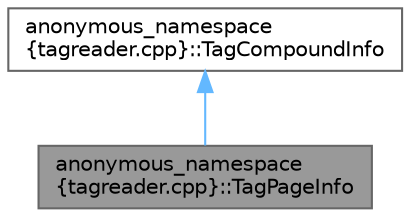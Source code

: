 digraph "anonymous_namespace{tagreader.cpp}::TagPageInfo"
{
 // INTERACTIVE_SVG=YES
 // LATEX_PDF_SIZE
  bgcolor="transparent";
  edge [fontname=Helvetica,fontsize=10,labelfontname=Helvetica,labelfontsize=10];
  node [fontname=Helvetica,fontsize=10,shape=box,height=0.2,width=0.4];
  Node1 [id="Node000001",label="anonymous_namespace\l\{tagreader.cpp\}::TagPageInfo",height=0.2,width=0.4,color="gray40", fillcolor="grey60", style="filled", fontcolor="black",tooltip="Container for page specific info that can be read from a tagfile."];
  Node2 -> Node1 [id="edge1_Node000001_Node000002",dir="back",color="steelblue1",style="solid",tooltip=" "];
  Node2 [id="Node000002",label="anonymous_namespace\l\{tagreader.cpp\}::TagCompoundInfo",height=0.2,width=0.4,color="gray40", fillcolor="white", style="filled",URL="$d8/da1/structanonymous__namespace_02tagreader_8cpp_03_1_1_tag_compound_info.html",tooltip="Base class for all compound types."];
}
